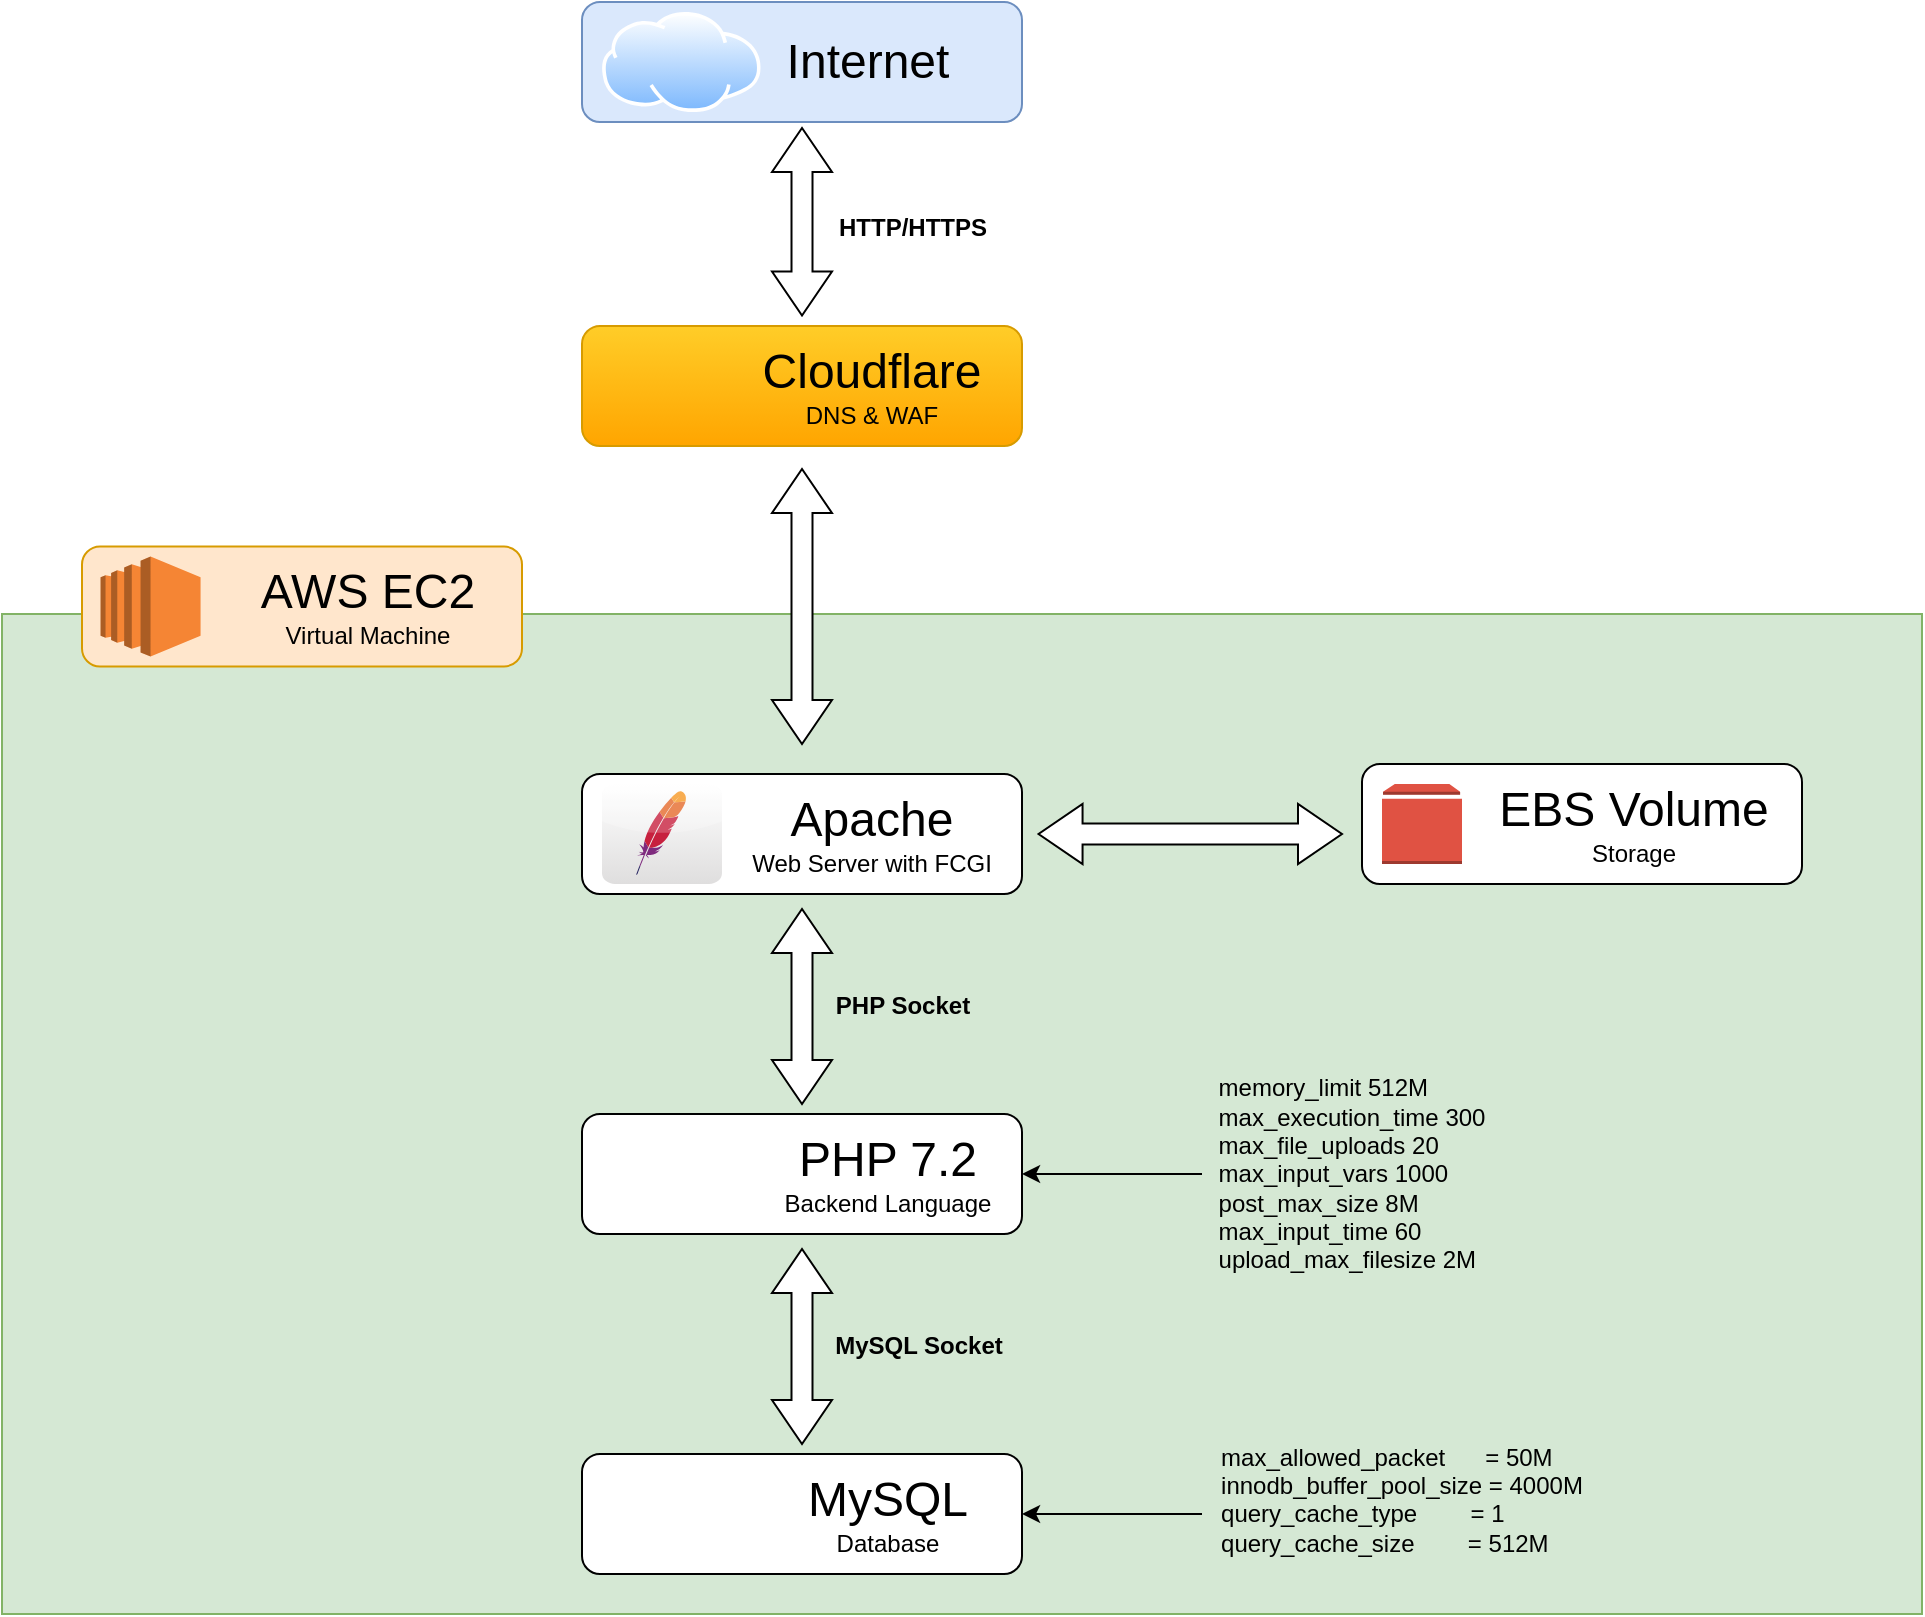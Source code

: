 <mxfile version="14.9.6" type="github">
  <diagram id="FTrK58_dnfsZAVpMx4PE" name="Page-1">
    <mxGraphModel dx="1350" dy="769" grid="1" gridSize="10" guides="1" tooltips="1" connect="1" arrows="1" fold="1" page="1" pageScale="1" pageWidth="850" pageHeight="1100" math="0" shadow="0">
      <root>
        <mxCell id="0" />
        <mxCell id="1" parent="0" />
        <mxCell id="K48FHjjBpR2AsC8Obe6D-17" value="" style="rounded=0;whiteSpace=wrap;html=1;fillColor=#d5e8d4;strokeColor=#82b366;" vertex="1" parent="1">
          <mxGeometry x="40" y="320" width="960" height="500" as="geometry" />
        </mxCell>
        <mxCell id="aEkkk-6x4j_KzVjlJegc-29" value="" style="rounded=1;whiteSpace=wrap;html=1;" parent="1" vertex="1">
          <mxGeometry x="330" y="570" width="220" height="60" as="geometry" />
        </mxCell>
        <mxCell id="aEkkk-6x4j_KzVjlJegc-26" value="" style="rounded=1;whiteSpace=wrap;html=1;" parent="1" vertex="1">
          <mxGeometry x="330.0" y="740" width="220" height="60" as="geometry" />
        </mxCell>
        <mxCell id="aEkkk-6x4j_KzVjlJegc-23" value="" style="rounded=1;whiteSpace=wrap;html=1;" parent="1" vertex="1">
          <mxGeometry x="330" y="400" width="220" height="60" as="geometry" />
        </mxCell>
        <mxCell id="aEkkk-6x4j_KzVjlJegc-19" value="" style="rounded=1;whiteSpace=wrap;html=1;fillColor=#dae8fc;strokeColor=#6c8ebf;" parent="1" vertex="1">
          <mxGeometry x="330" y="14" width="220" height="60" as="geometry" />
        </mxCell>
        <mxCell id="aEkkk-6x4j_KzVjlJegc-17" value="" style="rounded=1;whiteSpace=wrap;html=1;gradientColor=#ffa500;fillColor=#ffcd28;strokeColor=#d79b00;" parent="1" vertex="1">
          <mxGeometry x="330" y="176" width="220" height="60" as="geometry" />
        </mxCell>
        <mxCell id="aEkkk-6x4j_KzVjlJegc-1" value="" style="dashed=0;outlineConnect=0;html=1;align=center;labelPosition=center;verticalLabelPosition=bottom;verticalAlign=top;shape=mxgraph.webicons.apache;gradientColor=#DFDEDE" parent="1" vertex="1">
          <mxGeometry x="340" y="405" width="60" height="50" as="geometry" />
        </mxCell>
        <mxCell id="aEkkk-6x4j_KzVjlJegc-2" value="" style="aspect=fixed;perimeter=ellipsePerimeter;html=1;align=center;shadow=0;dashed=0;spacingTop=3;image;image=img/lib/active_directory/internet_cloud.svg;" parent="1" vertex="1">
          <mxGeometry x="340" y="19" width="79.37" height="50" as="geometry" />
        </mxCell>
        <mxCell id="aEkkk-6x4j_KzVjlJegc-3" value="" style="shape=image;html=1;verticalAlign=top;verticalLabelPosition=bottom;labelBackgroundColor=#ffffff;imageAspect=0;aspect=fixed;image=https://cdn4.iconfinder.com/data/icons/logos-and-brands/512/256_Php_logo-128.png" parent="1" vertex="1">
          <mxGeometry x="336.4" y="562" width="76" height="76" as="geometry" />
        </mxCell>
        <mxCell id="aEkkk-6x4j_KzVjlJegc-6" value="&lt;font style=&quot;font-size: 24px&quot;&gt;Internet&lt;/font&gt;" style="text;html=1;strokeColor=none;fillColor=none;align=center;verticalAlign=middle;whiteSpace=wrap;rounded=0;" parent="1" vertex="1">
          <mxGeometry x="398" y="19" width="150" height="50" as="geometry" />
        </mxCell>
        <mxCell id="aEkkk-6x4j_KzVjlJegc-16" value="" style="shape=image;html=1;verticalAlign=top;verticalLabelPosition=bottom;labelBackgroundColor=#ffffff;imageAspect=0;aspect=fixed;image=https://cdn4.iconfinder.com/data/icons/logos-brands-5/24/cloudflare-128.png" parent="1" vertex="1">
          <mxGeometry x="340" y="172" width="68" height="68" as="geometry" />
        </mxCell>
        <mxCell id="aEkkk-6x4j_KzVjlJegc-18" value="&lt;font&gt;&lt;span style=&quot;font-size: 24px&quot;&gt;Cloudflare&lt;/span&gt;&lt;br&gt;&lt;font style=&quot;font-size: 12px&quot;&gt;DNS &amp;amp; WAF&lt;/font&gt;&lt;br&gt;&lt;/font&gt;" style="text;html=1;strokeColor=none;fillColor=none;align=center;verticalAlign=middle;whiteSpace=wrap;rounded=0;" parent="1" vertex="1">
          <mxGeometry x="400" y="181" width="150" height="50" as="geometry" />
        </mxCell>
        <mxCell id="aEkkk-6x4j_KzVjlJegc-25" value="&lt;font&gt;&lt;span style=&quot;font-size: 24px&quot;&gt;Apache&lt;/span&gt;&lt;br&gt;&lt;font style=&quot;font-size: 12px&quot;&gt;Web Server with FCGI&lt;/font&gt;&lt;br&gt;&lt;/font&gt;" style="text;html=1;strokeColor=none;fillColor=none;align=center;verticalAlign=middle;whiteSpace=wrap;rounded=0;" parent="1" vertex="1">
          <mxGeometry x="400" y="405" width="150" height="50" as="geometry" />
        </mxCell>
        <mxCell id="aEkkk-6x4j_KzVjlJegc-28" value="&lt;span style=&quot;font-size: 24px&quot;&gt;MySQL&lt;/span&gt;&lt;br&gt;&lt;font style=&quot;font-size: 12px&quot;&gt;Database&lt;/font&gt;" style="text;html=1;strokeColor=none;fillColor=none;align=center;verticalAlign=middle;whiteSpace=wrap;rounded=0;" parent="1" vertex="1">
          <mxGeometry x="408.28" y="745" width="150" height="50" as="geometry" />
        </mxCell>
        <mxCell id="aEkkk-6x4j_KzVjlJegc-31" value="&lt;font&gt;&lt;span style=&quot;font-size: 24px&quot;&gt;PHP 7.2&lt;/span&gt;&lt;br&gt;&lt;font style=&quot;font-size: 12px&quot;&gt;Backend Language&lt;/font&gt;&lt;br&gt;&lt;/font&gt;" style="text;html=1;strokeColor=none;fillColor=none;align=center;verticalAlign=middle;whiteSpace=wrap;rounded=0;" parent="1" vertex="1">
          <mxGeometry x="408.28" y="575" width="150" height="50" as="geometry" />
        </mxCell>
        <mxCell id="aEkkk-6x4j_KzVjlJegc-32" value="" style="rounded=1;whiteSpace=wrap;html=1;fillColor=#ffe6cc;strokeColor=#d79b00;" parent="1" vertex="1">
          <mxGeometry x="80" y="286.25" width="220" height="60" as="geometry" />
        </mxCell>
        <mxCell id="aEkkk-6x4j_KzVjlJegc-34" value="&lt;span style=&quot;font-size: 24px&quot;&gt;AWS EC2&lt;/span&gt;&lt;br&gt;&lt;font style=&quot;font-size: 12px&quot;&gt;Virtual Machine&lt;/font&gt;" style="text;html=1;strokeColor=none;fillColor=none;align=center;verticalAlign=middle;whiteSpace=wrap;rounded=0;" parent="1" vertex="1">
          <mxGeometry x="148" y="291.25" width="150" height="50" as="geometry" />
        </mxCell>
        <mxCell id="aEkkk-6x4j_KzVjlJegc-35" value="" style="outlineConnect=0;dashed=0;verticalLabelPosition=bottom;verticalAlign=top;align=center;html=1;shape=mxgraph.aws3.ec2;fillColor=#F58534;gradientColor=none;" parent="1" vertex="1">
          <mxGeometry x="89.28" y="291.25" width="50" height="50" as="geometry" />
        </mxCell>
        <mxCell id="aEkkk-6x4j_KzVjlJegc-36" value="" style="shape=image;html=1;verticalAlign=top;verticalLabelPosition=bottom;labelBackgroundColor=#ffffff;imageAspect=0;aspect=fixed;image=https://cdn3.iconfinder.com/data/icons/freeapplication/png/24x24/Database.png" parent="1" vertex="1">
          <mxGeometry x="345.6" y="745" width="50" height="50" as="geometry" />
        </mxCell>
        <mxCell id="aEkkk-6x4j_KzVjlJegc-37" value="" style="html=1;shadow=0;dashed=0;align=center;verticalAlign=middle;shape=mxgraph.arrows2.twoWayArrow;dy=0.65;dx=22;rotation=90;" parent="1" vertex="1">
          <mxGeometry x="393.13" y="108.88" width="93.75" height="30" as="geometry" />
        </mxCell>
        <mxCell id="aEkkk-6x4j_KzVjlJegc-46" style="edgeStyle=orthogonalEdgeStyle;rounded=0;orthogonalLoop=1;jettySize=auto;html=1;exitX=0;exitY=0.5;exitDx=0;exitDy=0;entryX=0.945;entryY=0.5;entryDx=0;entryDy=0;entryPerimeter=0;" parent="1" source="aEkkk-6x4j_KzVjlJegc-41" target="aEkkk-6x4j_KzVjlJegc-31" edge="1">
          <mxGeometry relative="1" as="geometry" />
        </mxCell>
        <mxCell id="aEkkk-6x4j_KzVjlJegc-41" value="&lt;div style=&quot;text-align: justify&quot;&gt;memory_limit&lt;span&gt; &lt;/span&gt;512M&lt;/div&gt;&lt;div style=&quot;text-align: justify&quot;&gt;max_execution_time&lt;span&gt; &lt;/span&gt;300&lt;/div&gt;&lt;div style=&quot;text-align: justify&quot;&gt;max_file_uploads&lt;span&gt; &lt;/span&gt;20&lt;/div&gt;&lt;div style=&quot;text-align: justify&quot;&gt;max_input_vars&lt;span&gt; &lt;/span&gt;1000&lt;/div&gt;&lt;div style=&quot;text-align: justify&quot;&gt;post_max_size&lt;span&gt; &lt;/span&gt;8M&lt;/div&gt;&lt;div style=&quot;text-align: justify&quot;&gt;max_input_time&lt;span&gt; &lt;/span&gt;60&lt;/div&gt;&lt;div style=&quot;text-align: justify&quot;&gt;upload_max_filesize&lt;span&gt; &lt;/span&gt;2M&lt;/div&gt;" style="text;html=1;strokeColor=none;fillColor=none;align=center;verticalAlign=middle;whiteSpace=wrap;rounded=0;" parent="1" vertex="1">
          <mxGeometry x="640" y="550" width="150" height="100" as="geometry" />
        </mxCell>
        <mxCell id="K48FHjjBpR2AsC8Obe6D-6" style="edgeStyle=orthogonalEdgeStyle;rounded=0;orthogonalLoop=1;jettySize=auto;html=1;exitX=0;exitY=0.5;exitDx=0;exitDy=0;entryX=0.945;entryY=0.5;entryDx=0;entryDy=0;entryPerimeter=0;" edge="1" parent="1" source="aEkkk-6x4j_KzVjlJegc-44" target="aEkkk-6x4j_KzVjlJegc-28">
          <mxGeometry relative="1" as="geometry" />
        </mxCell>
        <mxCell id="aEkkk-6x4j_KzVjlJegc-44" value="&lt;div style=&quot;text-align: justify&quot;&gt;&lt;div&gt;max_allowed_packet&amp;nbsp; &amp;nbsp; &amp;nbsp; = 50M&lt;/div&gt;&lt;div&gt;innodb_buffer_pool_size = 4000M&lt;/div&gt;&lt;div&gt;query_cache_type&amp;nbsp; &amp;nbsp; &amp;nbsp; &amp;nbsp; = 1&lt;/div&gt;&lt;div&gt;query_cache_size&amp;nbsp; &amp;nbsp; &amp;nbsp; &amp;nbsp; = 512M&lt;/div&gt;&lt;div&gt;&lt;br&gt;&lt;/div&gt;&lt;/div&gt;" style="text;html=1;strokeColor=none;fillColor=none;align=center;verticalAlign=middle;whiteSpace=wrap;rounded=0;" parent="1" vertex="1">
          <mxGeometry x="640" y="720" width="200" height="100" as="geometry" />
        </mxCell>
        <mxCell id="K48FHjjBpR2AsC8Obe6D-3" value="&lt;b&gt;HTTP/HTTPS&lt;/b&gt;" style="text;html=1;align=center;verticalAlign=middle;resizable=0;points=[];autosize=1;strokeColor=none;" vertex="1" parent="1">
          <mxGeometry x="450" y="117" width="90" height="20" as="geometry" />
        </mxCell>
        <mxCell id="K48FHjjBpR2AsC8Obe6D-5" value="" style="html=1;shadow=0;dashed=0;align=center;verticalAlign=middle;shape=mxgraph.arrows2.twoWayArrow;dy=0.65;dx=22;rotation=90;" vertex="1" parent="1">
          <mxGeometry x="371.25" y="301.25" width="137.5" height="30" as="geometry" />
        </mxCell>
        <mxCell id="K48FHjjBpR2AsC8Obe6D-9" value="" style="html=1;shadow=0;dashed=0;align=center;verticalAlign=middle;shape=mxgraph.arrows2.twoWayArrow;dy=0.65;dx=22;rotation=90;" vertex="1" parent="1">
          <mxGeometry x="391.25" y="501.25" width="97.5" height="30" as="geometry" />
        </mxCell>
        <mxCell id="K48FHjjBpR2AsC8Obe6D-10" value="" style="html=1;shadow=0;dashed=0;align=center;verticalAlign=middle;shape=mxgraph.arrows2.twoWayArrow;dy=0.65;dx=22;rotation=90;" vertex="1" parent="1">
          <mxGeometry x="391.25" y="671.25" width="97.5" height="30" as="geometry" />
        </mxCell>
        <mxCell id="K48FHjjBpR2AsC8Obe6D-11" value="" style="rounded=1;whiteSpace=wrap;html=1;" vertex="1" parent="1">
          <mxGeometry x="720" y="395" width="220" height="60" as="geometry" />
        </mxCell>
        <mxCell id="K48FHjjBpR2AsC8Obe6D-13" value="" style="outlineConnect=0;dashed=0;verticalLabelPosition=bottom;verticalAlign=top;align=center;html=1;shape=mxgraph.aws3.volume;fillColor=#E05243;gradientColor=none;" vertex="1" parent="1">
          <mxGeometry x="730" y="405" width="40" height="40" as="geometry" />
        </mxCell>
        <mxCell id="K48FHjjBpR2AsC8Obe6D-14" value="&lt;font style=&quot;font-size: 24px&quot;&gt;EBS Volume&lt;br&gt;&lt;/font&gt;Storage" style="text;html=1;strokeColor=none;fillColor=none;align=center;verticalAlign=middle;whiteSpace=wrap;rounded=0;" vertex="1" parent="1">
          <mxGeometry x="781.25" y="400" width="150" height="50" as="geometry" />
        </mxCell>
        <mxCell id="K48FHjjBpR2AsC8Obe6D-15" value="" style="html=1;shadow=0;dashed=0;align=center;verticalAlign=middle;shape=mxgraph.arrows2.twoWayArrow;dy=0.65;dx=22;rotation=0;" vertex="1" parent="1">
          <mxGeometry x="558.28" y="415" width="151.72" height="30" as="geometry" />
        </mxCell>
        <mxCell id="K48FHjjBpR2AsC8Obe6D-19" value="&lt;b&gt;PHP Socket&lt;/b&gt;" style="text;html=1;align=center;verticalAlign=middle;resizable=0;points=[];autosize=1;strokeColor=none;" vertex="1" parent="1">
          <mxGeometry x="450" y="506.25" width="80" height="20" as="geometry" />
        </mxCell>
        <mxCell id="K48FHjjBpR2AsC8Obe6D-20" value="&lt;b&gt;MySQL Socket&lt;/b&gt;" style="text;html=1;align=center;verticalAlign=middle;resizable=0;points=[];autosize=1;strokeColor=none;" vertex="1" parent="1">
          <mxGeometry x="448" y="676.25" width="100" height="20" as="geometry" />
        </mxCell>
      </root>
    </mxGraphModel>
  </diagram>
</mxfile>
